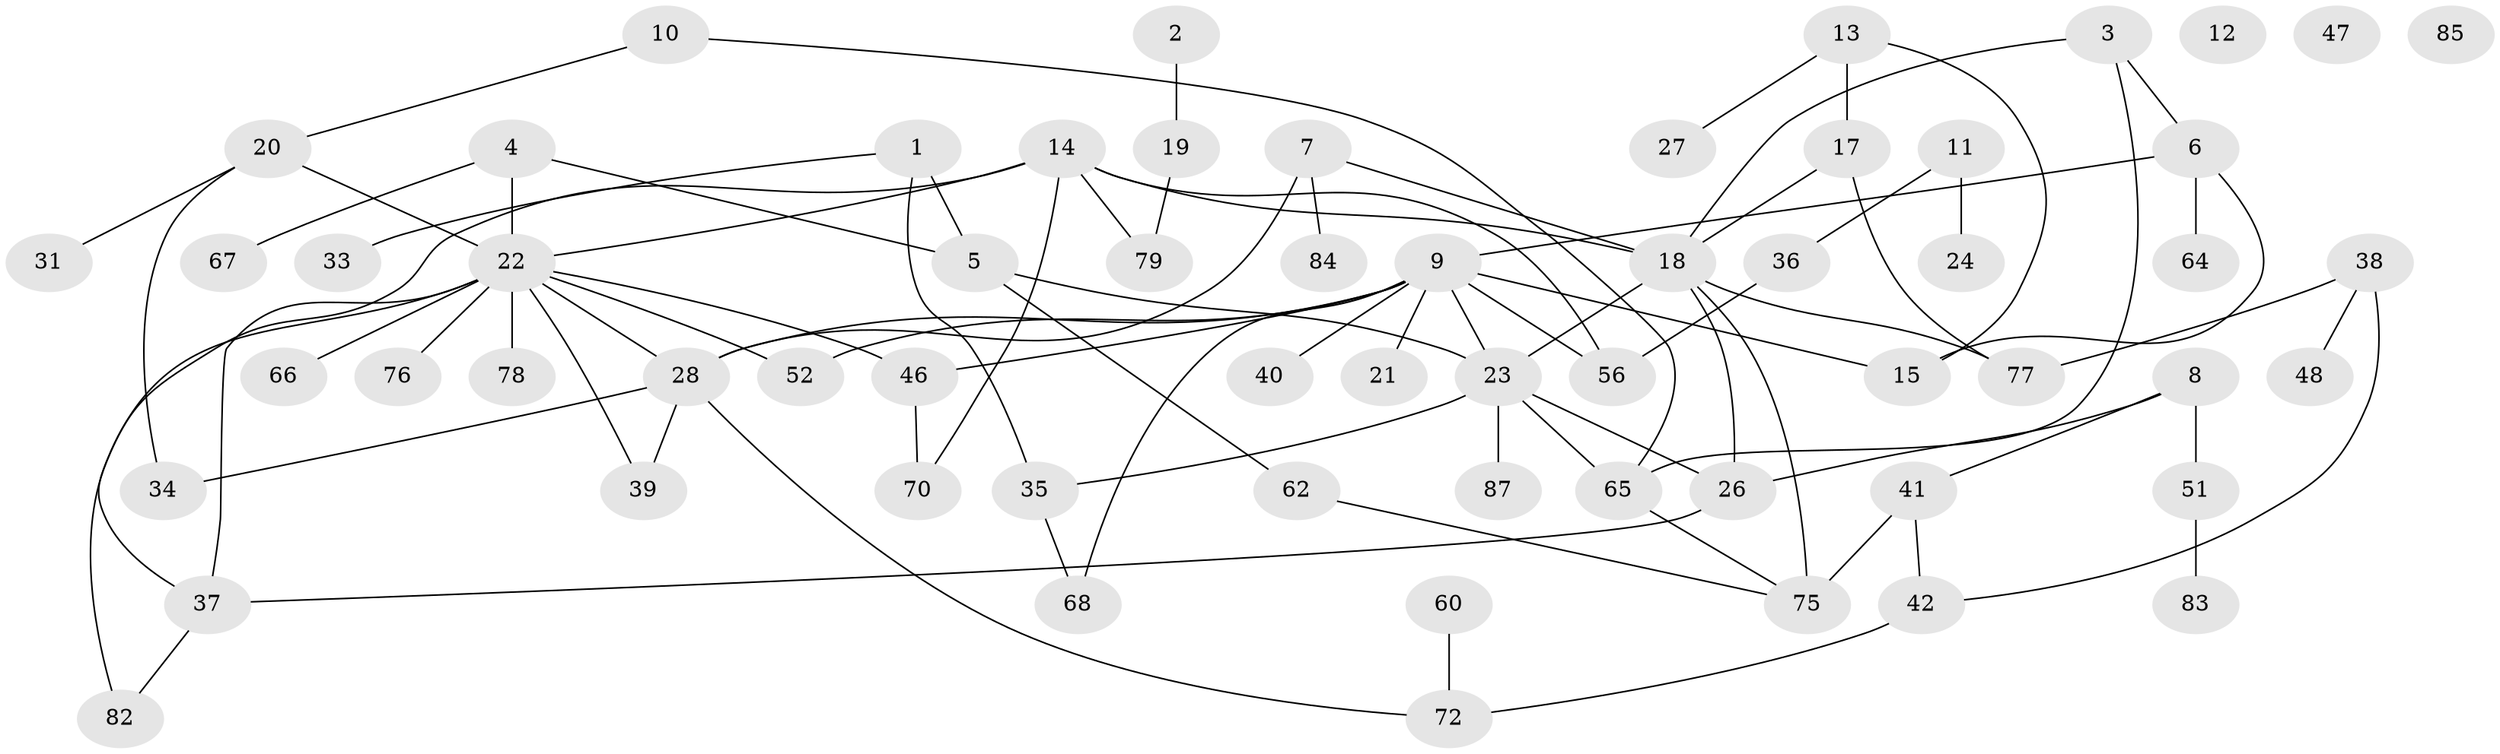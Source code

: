 // original degree distribution, {4: 0.0898876404494382, 1: 0.2247191011235955, 3: 0.25842696629213485, 5: 0.07865168539325842, 2: 0.2808988764044944, 0: 0.033707865168539325, 7: 0.02247191011235955, 8: 0.011235955056179775}
// Generated by graph-tools (version 1.1) at 2025/16/03/04/25 18:16:27]
// undirected, 62 vertices, 84 edges
graph export_dot {
graph [start="1"]
  node [color=gray90,style=filled];
  1 [super="+74"];
  2;
  3;
  4;
  5;
  6;
  7;
  8 [super="+30"];
  9 [super="+73+25+45"];
  10;
  11 [super="+32"];
  12;
  13;
  14 [super="+29"];
  15 [super="+16"];
  17;
  18 [super="+54"];
  19;
  20 [super="+55"];
  21 [super="+49"];
  22 [super="+61"];
  23 [super="+71+43"];
  24;
  26;
  27;
  28 [super="+53"];
  31;
  33 [super="+44"];
  34 [super="+59"];
  35;
  36;
  37;
  38;
  39 [super="+69"];
  40;
  41 [super="+50+57"];
  42;
  46;
  47;
  48 [super="+89"];
  51;
  52;
  56;
  60;
  62;
  64;
  65;
  66;
  67;
  68;
  70;
  72;
  75;
  76;
  77;
  78;
  79;
  82;
  83;
  84;
  85;
  87 [super="+88"];
  1 -- 5 [weight=2];
  1 -- 33;
  1 -- 35;
  2 -- 19;
  3 -- 6;
  3 -- 65;
  3 -- 18;
  4 -- 5;
  4 -- 22;
  4 -- 67;
  5 -- 23;
  5 -- 62;
  6 -- 64;
  6 -- 9;
  6 -- 15;
  7 -- 28 [weight=2];
  7 -- 84;
  7 -- 18;
  8 -- 51;
  8 -- 41;
  8 -- 26;
  9 -- 52;
  9 -- 40;
  9 -- 68;
  9 -- 56;
  9 -- 28;
  9 -- 46;
  9 -- 15;
  9 -- 23;
  9 -- 21;
  10 -- 20;
  10 -- 65;
  11 -- 24;
  11 -- 36;
  13 -- 15;
  13 -- 17;
  13 -- 27;
  14 -- 56;
  14 -- 22;
  14 -- 37;
  14 -- 70;
  14 -- 79;
  14 -- 18;
  17 -- 77;
  17 -- 18;
  18 -- 23;
  18 -- 26;
  18 -- 75;
  18 -- 77;
  19 -- 79;
  20 -- 34;
  20 -- 31;
  20 -- 22;
  22 -- 66;
  22 -- 37;
  22 -- 76;
  22 -- 46;
  22 -- 78;
  22 -- 82;
  22 -- 52;
  22 -- 28;
  22 -- 39;
  23 -- 35;
  23 -- 65;
  23 -- 87;
  23 -- 26;
  26 -- 37;
  28 -- 72;
  28 -- 34;
  28 -- 39;
  35 -- 68;
  36 -- 56;
  37 -- 82;
  38 -- 42;
  38 -- 77;
  38 -- 48;
  41 -- 42;
  41 -- 75 [weight=2];
  42 -- 72;
  46 -- 70;
  51 -- 83;
  60 -- 72;
  62 -- 75;
  65 -- 75;
}
